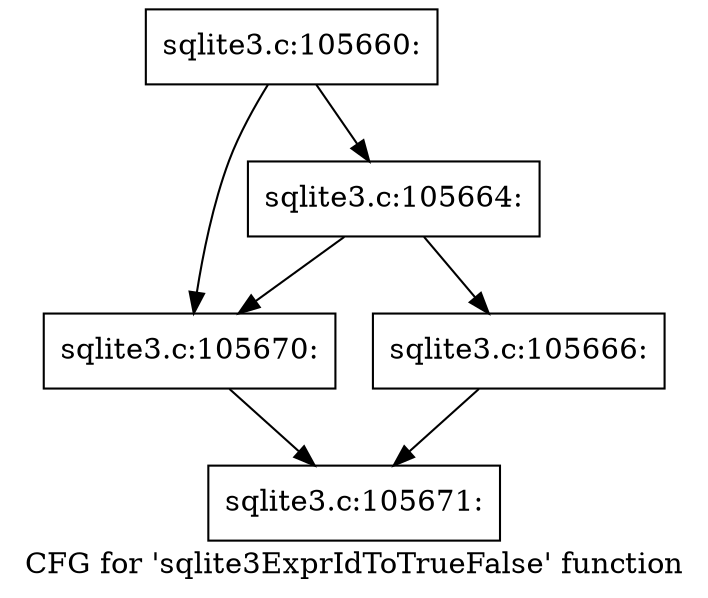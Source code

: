 digraph "CFG for 'sqlite3ExprIdToTrueFalse' function" {
	label="CFG for 'sqlite3ExprIdToTrueFalse' function";

	Node0x55c0f9113d10 [shape=record,label="{sqlite3.c:105660:}"];
	Node0x55c0f9113d10 -> Node0x55c0f9114120;
	Node0x55c0f9113d10 -> Node0x55c0f9114170;
	Node0x55c0f9114170 [shape=record,label="{sqlite3.c:105664:}"];
	Node0x55c0f9114170 -> Node0x55c0f91140d0;
	Node0x55c0f9114170 -> Node0x55c0f9114120;
	Node0x55c0f91140d0 [shape=record,label="{sqlite3.c:105666:}"];
	Node0x55c0f91140d0 -> Node0x55c0f9113e90;
	Node0x55c0f9114120 [shape=record,label="{sqlite3.c:105670:}"];
	Node0x55c0f9114120 -> Node0x55c0f9113e90;
	Node0x55c0f9113e90 [shape=record,label="{sqlite3.c:105671:}"];
}
